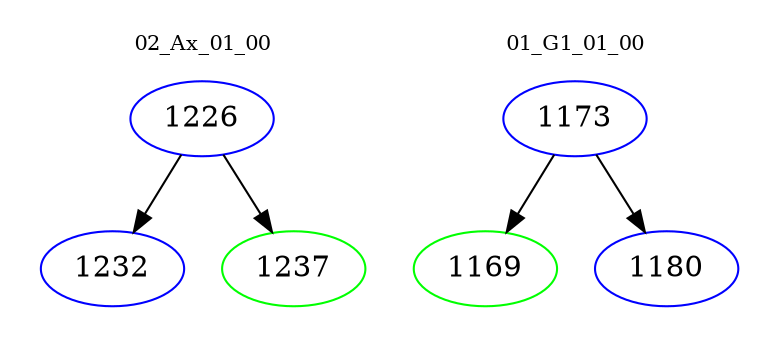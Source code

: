 digraph{
subgraph cluster_0 {
color = white
label = "02_Ax_01_00";
fontsize=10;
T0_1226 [label="1226", color="blue"]
T0_1226 -> T0_1232 [color="black"]
T0_1232 [label="1232", color="blue"]
T0_1226 -> T0_1237 [color="black"]
T0_1237 [label="1237", color="green"]
}
subgraph cluster_1 {
color = white
label = "01_G1_01_00";
fontsize=10;
T1_1173 [label="1173", color="blue"]
T1_1173 -> T1_1169 [color="black"]
T1_1169 [label="1169", color="green"]
T1_1173 -> T1_1180 [color="black"]
T1_1180 [label="1180", color="blue"]
}
}
